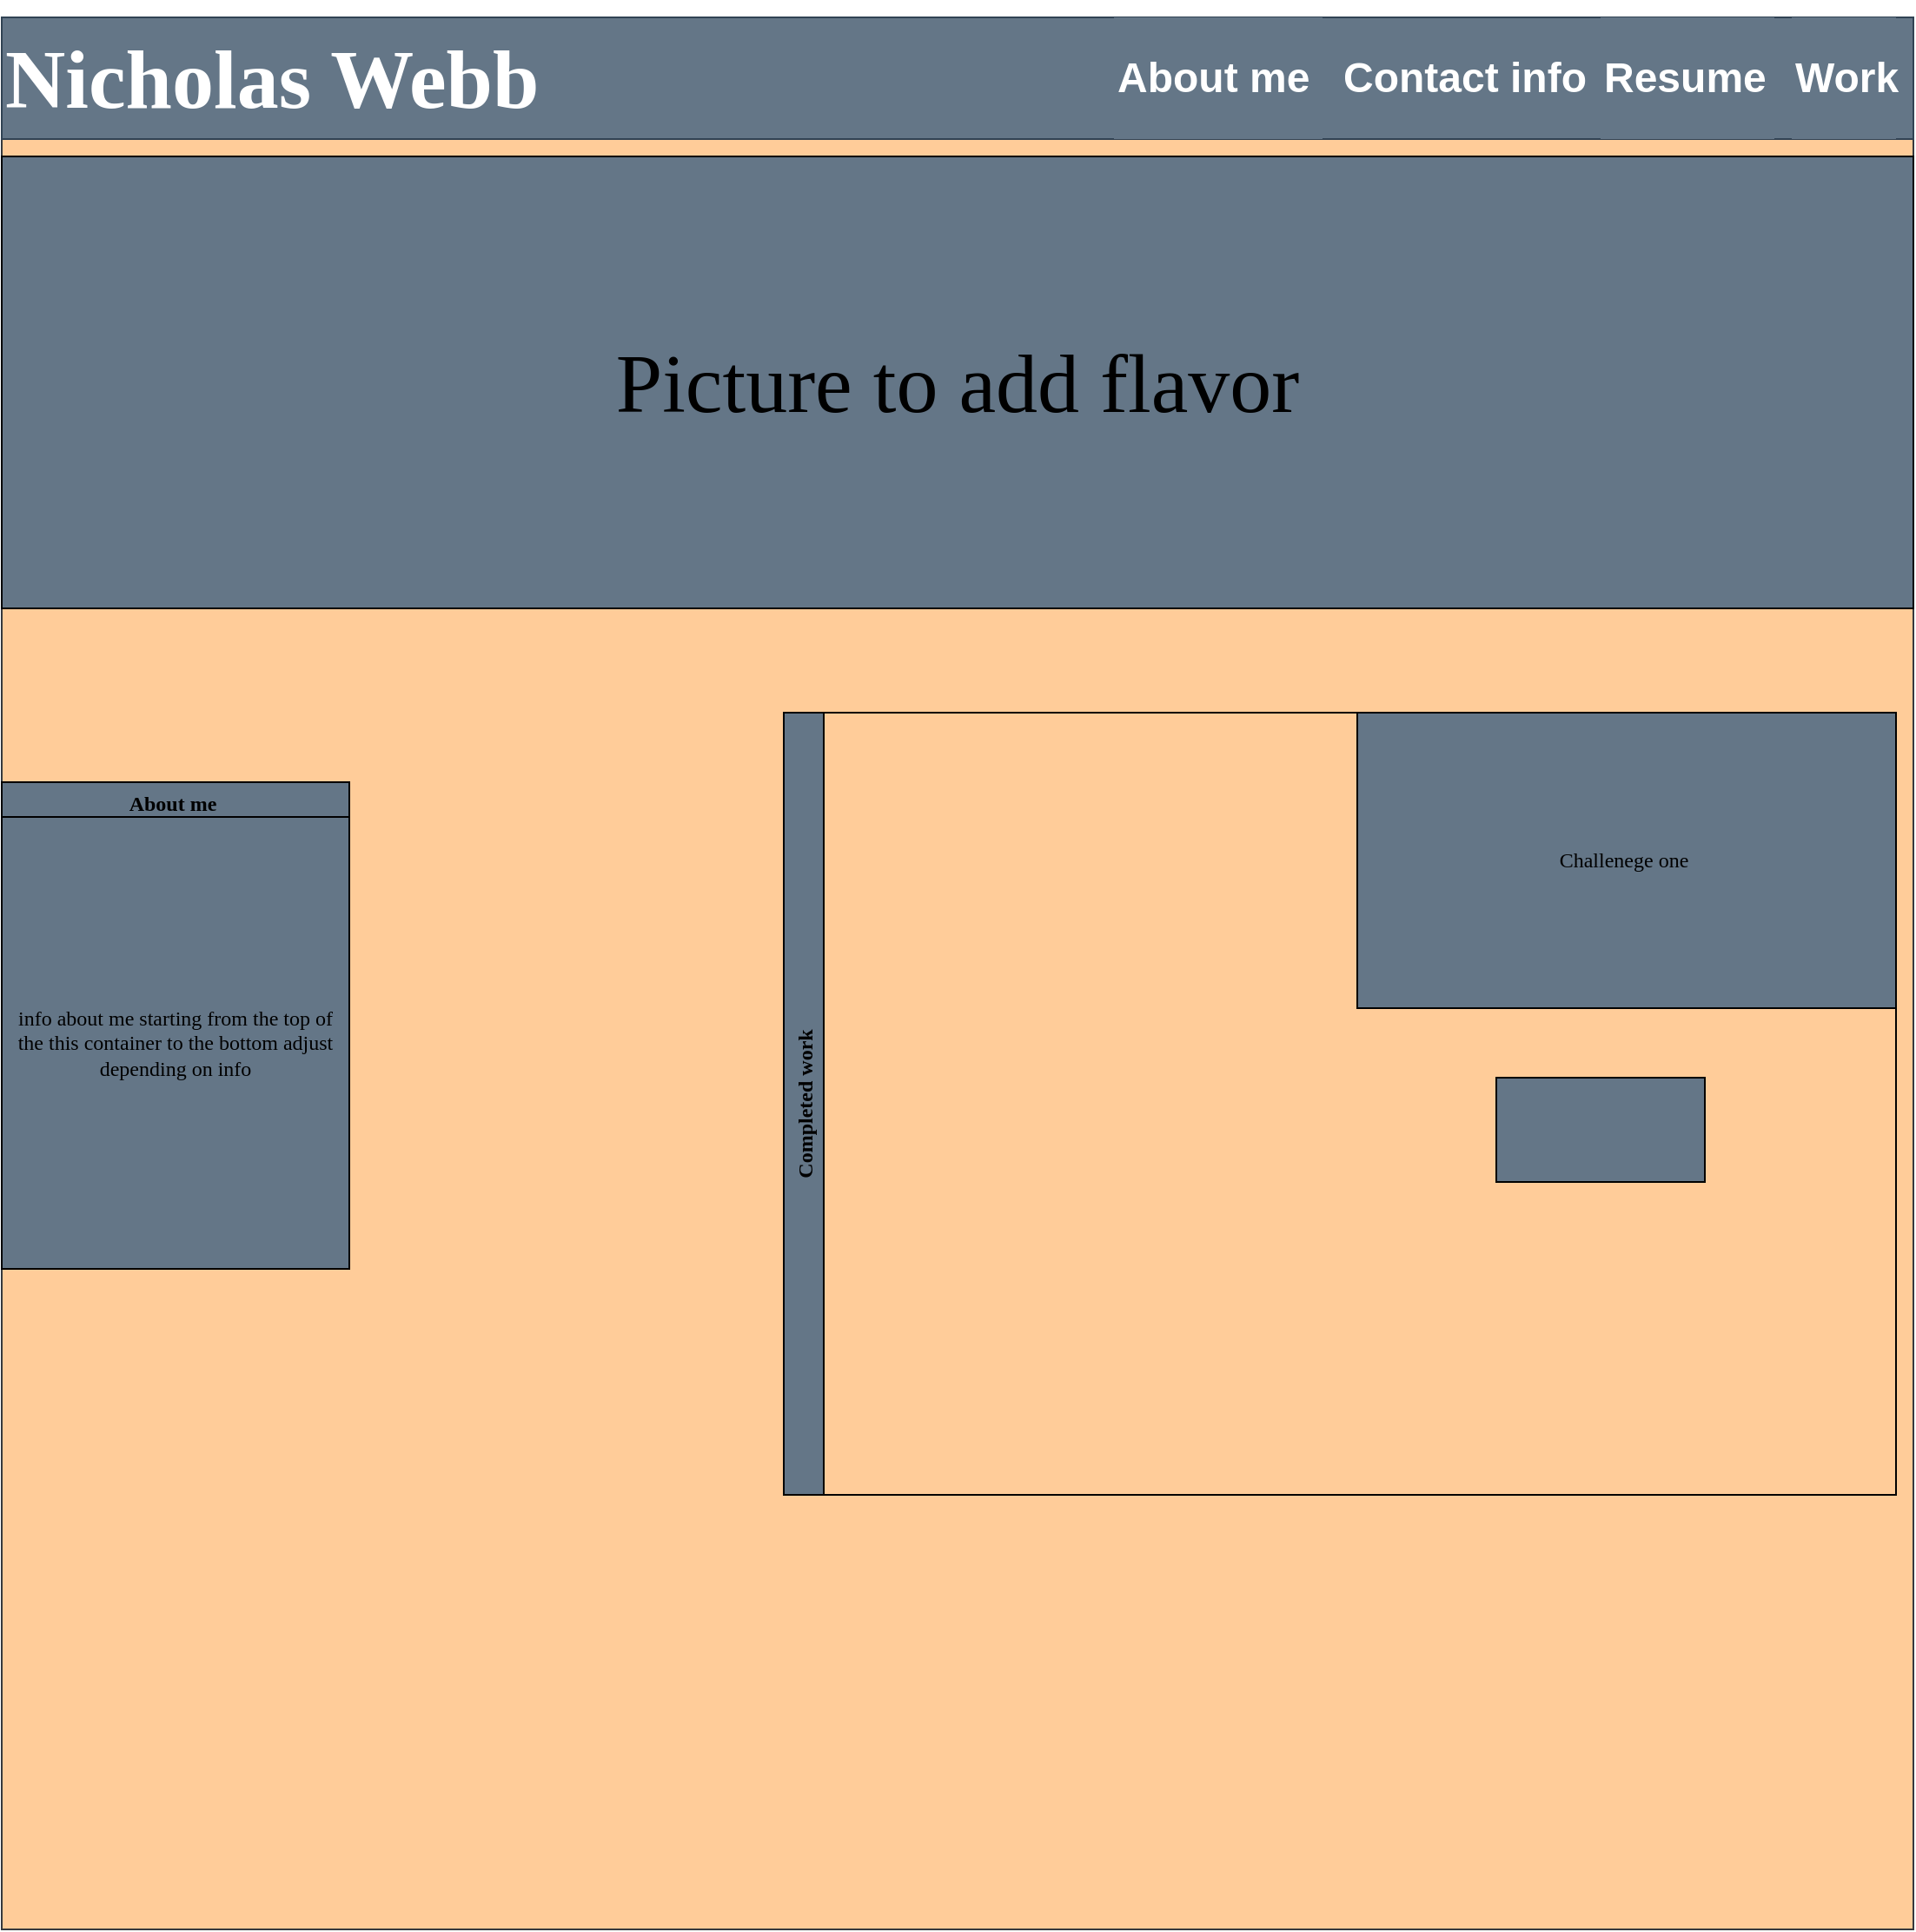 <mxfile>
    <diagram id="hQACKPNQrgku5QdKCAGj" name="Page-1">
        <mxGraphModel dx="1968" dy="1890" grid="1" gridSize="10" guides="1" tooltips="1" connect="1" arrows="1" fold="1" page="1" pageScale="1" pageWidth="850" pageHeight="1100" math="0" shadow="0">
            <root>
                <mxCell id="0"/>
                <mxCell id="1" parent="0"/>
                <mxCell id="2" value="" style="whiteSpace=wrap;html=1;aspect=fixed;fillColor=#ffcc99;strokeColor=#36393d;" vertex="1" parent="1">
                    <mxGeometry x="-10" width="1100" height="1100" as="geometry"/>
                </mxCell>
                <mxCell id="3" value="&lt;h1&gt;&lt;font face=&quot;Times New Roman&quot; style=&quot;font-size: 48px&quot;&gt;Nicholas Webb&lt;/font&gt;&lt;/h1&gt;" style="rounded=0;whiteSpace=wrap;html=1;fillColor=#647687;strokeColor=#314354;fontColor=#ffffff;align=left;" vertex="1" parent="1">
                    <mxGeometry x="-10" width="1100" height="70" as="geometry"/>
                </mxCell>
                <mxCell id="4" value="&lt;h1&gt;About me&lt;/h1&gt;" style="rounded=0;whiteSpace=wrap;html=1;fillColor=#647687;strokeColor=none;fontColor=#ffffff;align=left;" vertex="1" parent="1">
                    <mxGeometry x="630" width="120" height="70" as="geometry"/>
                </mxCell>
                <mxCell id="5" value="&lt;h1&gt;Contact info&lt;/h1&gt;" style="rounded=0;whiteSpace=wrap;html=1;fillColor=none;strokeColor=none;fontColor=#ffffff;align=left;" vertex="1" parent="1">
                    <mxGeometry x="760" width="160" height="70" as="geometry"/>
                </mxCell>
                <mxCell id="6" value="&lt;h1&gt;Resume&lt;/h1&gt;" style="rounded=0;whiteSpace=wrap;html=1;fillColor=#647687;strokeColor=none;fontColor=#ffffff;align=left;" vertex="1" parent="1">
                    <mxGeometry x="910" width="100" height="70" as="geometry"/>
                </mxCell>
                <mxCell id="7" value="&lt;h1&gt;Work&lt;/h1&gt;" style="rounded=0;whiteSpace=wrap;html=1;fillColor=#647687;strokeColor=none;fontColor=#ffffff;align=left;" vertex="1" parent="1">
                    <mxGeometry x="1020" width="60" height="70" as="geometry"/>
                </mxCell>
                <mxCell id="8" value="Picture to add flavor" style="rounded=0;whiteSpace=wrap;html=1;fontFamily=Times New Roman;fontSize=48;strokeColor=default;fillColor=#647687;" vertex="1" parent="1">
                    <mxGeometry x="-10" y="80" width="1100" height="260" as="geometry"/>
                </mxCell>
                <mxCell id="11" value="About me " style="swimlane;fontFamily=Times New Roman;fontSize=12;strokeColor=default;fillColor=#647687;" vertex="1" parent="1">
                    <mxGeometry x="-10" y="440" width="200" height="280" as="geometry"/>
                </mxCell>
                <mxCell id="12" value="info about me starting from the top of the this container to the bottom adjust depending on info" style="rounded=0;whiteSpace=wrap;html=1;fontFamily=Times New Roman;fontSize=12;strokeColor=default;fillColor=#647687;" vertex="1" parent="1">
                    <mxGeometry x="-10" y="460" width="200" height="260" as="geometry"/>
                </mxCell>
                <mxCell id="15" value="Completed work" style="swimlane;horizontal=0;fontFamily=Times New Roman;fontSize=12;strokeColor=default;fillColor=#647687;" vertex="1" parent="1">
                    <mxGeometry x="440" y="400" width="640" height="450" as="geometry">
                        <mxRectangle x="440" y="400" width="30" height="130" as="alternateBounds"/>
                    </mxGeometry>
                </mxCell>
                <mxCell id="17" value="Challenege one&amp;nbsp;" style="rounded=0;whiteSpace=wrap;html=1;fontFamily=Times New Roman;fontSize=12;strokeColor=default;fillColor=#647687;" vertex="1" parent="1">
                    <mxGeometry x="770" y="400" width="310" height="170" as="geometry"/>
                </mxCell>
                <mxCell id="20" value="" style="rounded=0;whiteSpace=wrap;html=1;fontFamily=Times New Roman;fontSize=12;strokeColor=default;fillColor=#647687;" vertex="1" parent="1">
                    <mxGeometry x="850" y="610" width="120" height="60" as="geometry"/>
                </mxCell>
            </root>
        </mxGraphModel>
    </diagram>
</mxfile>